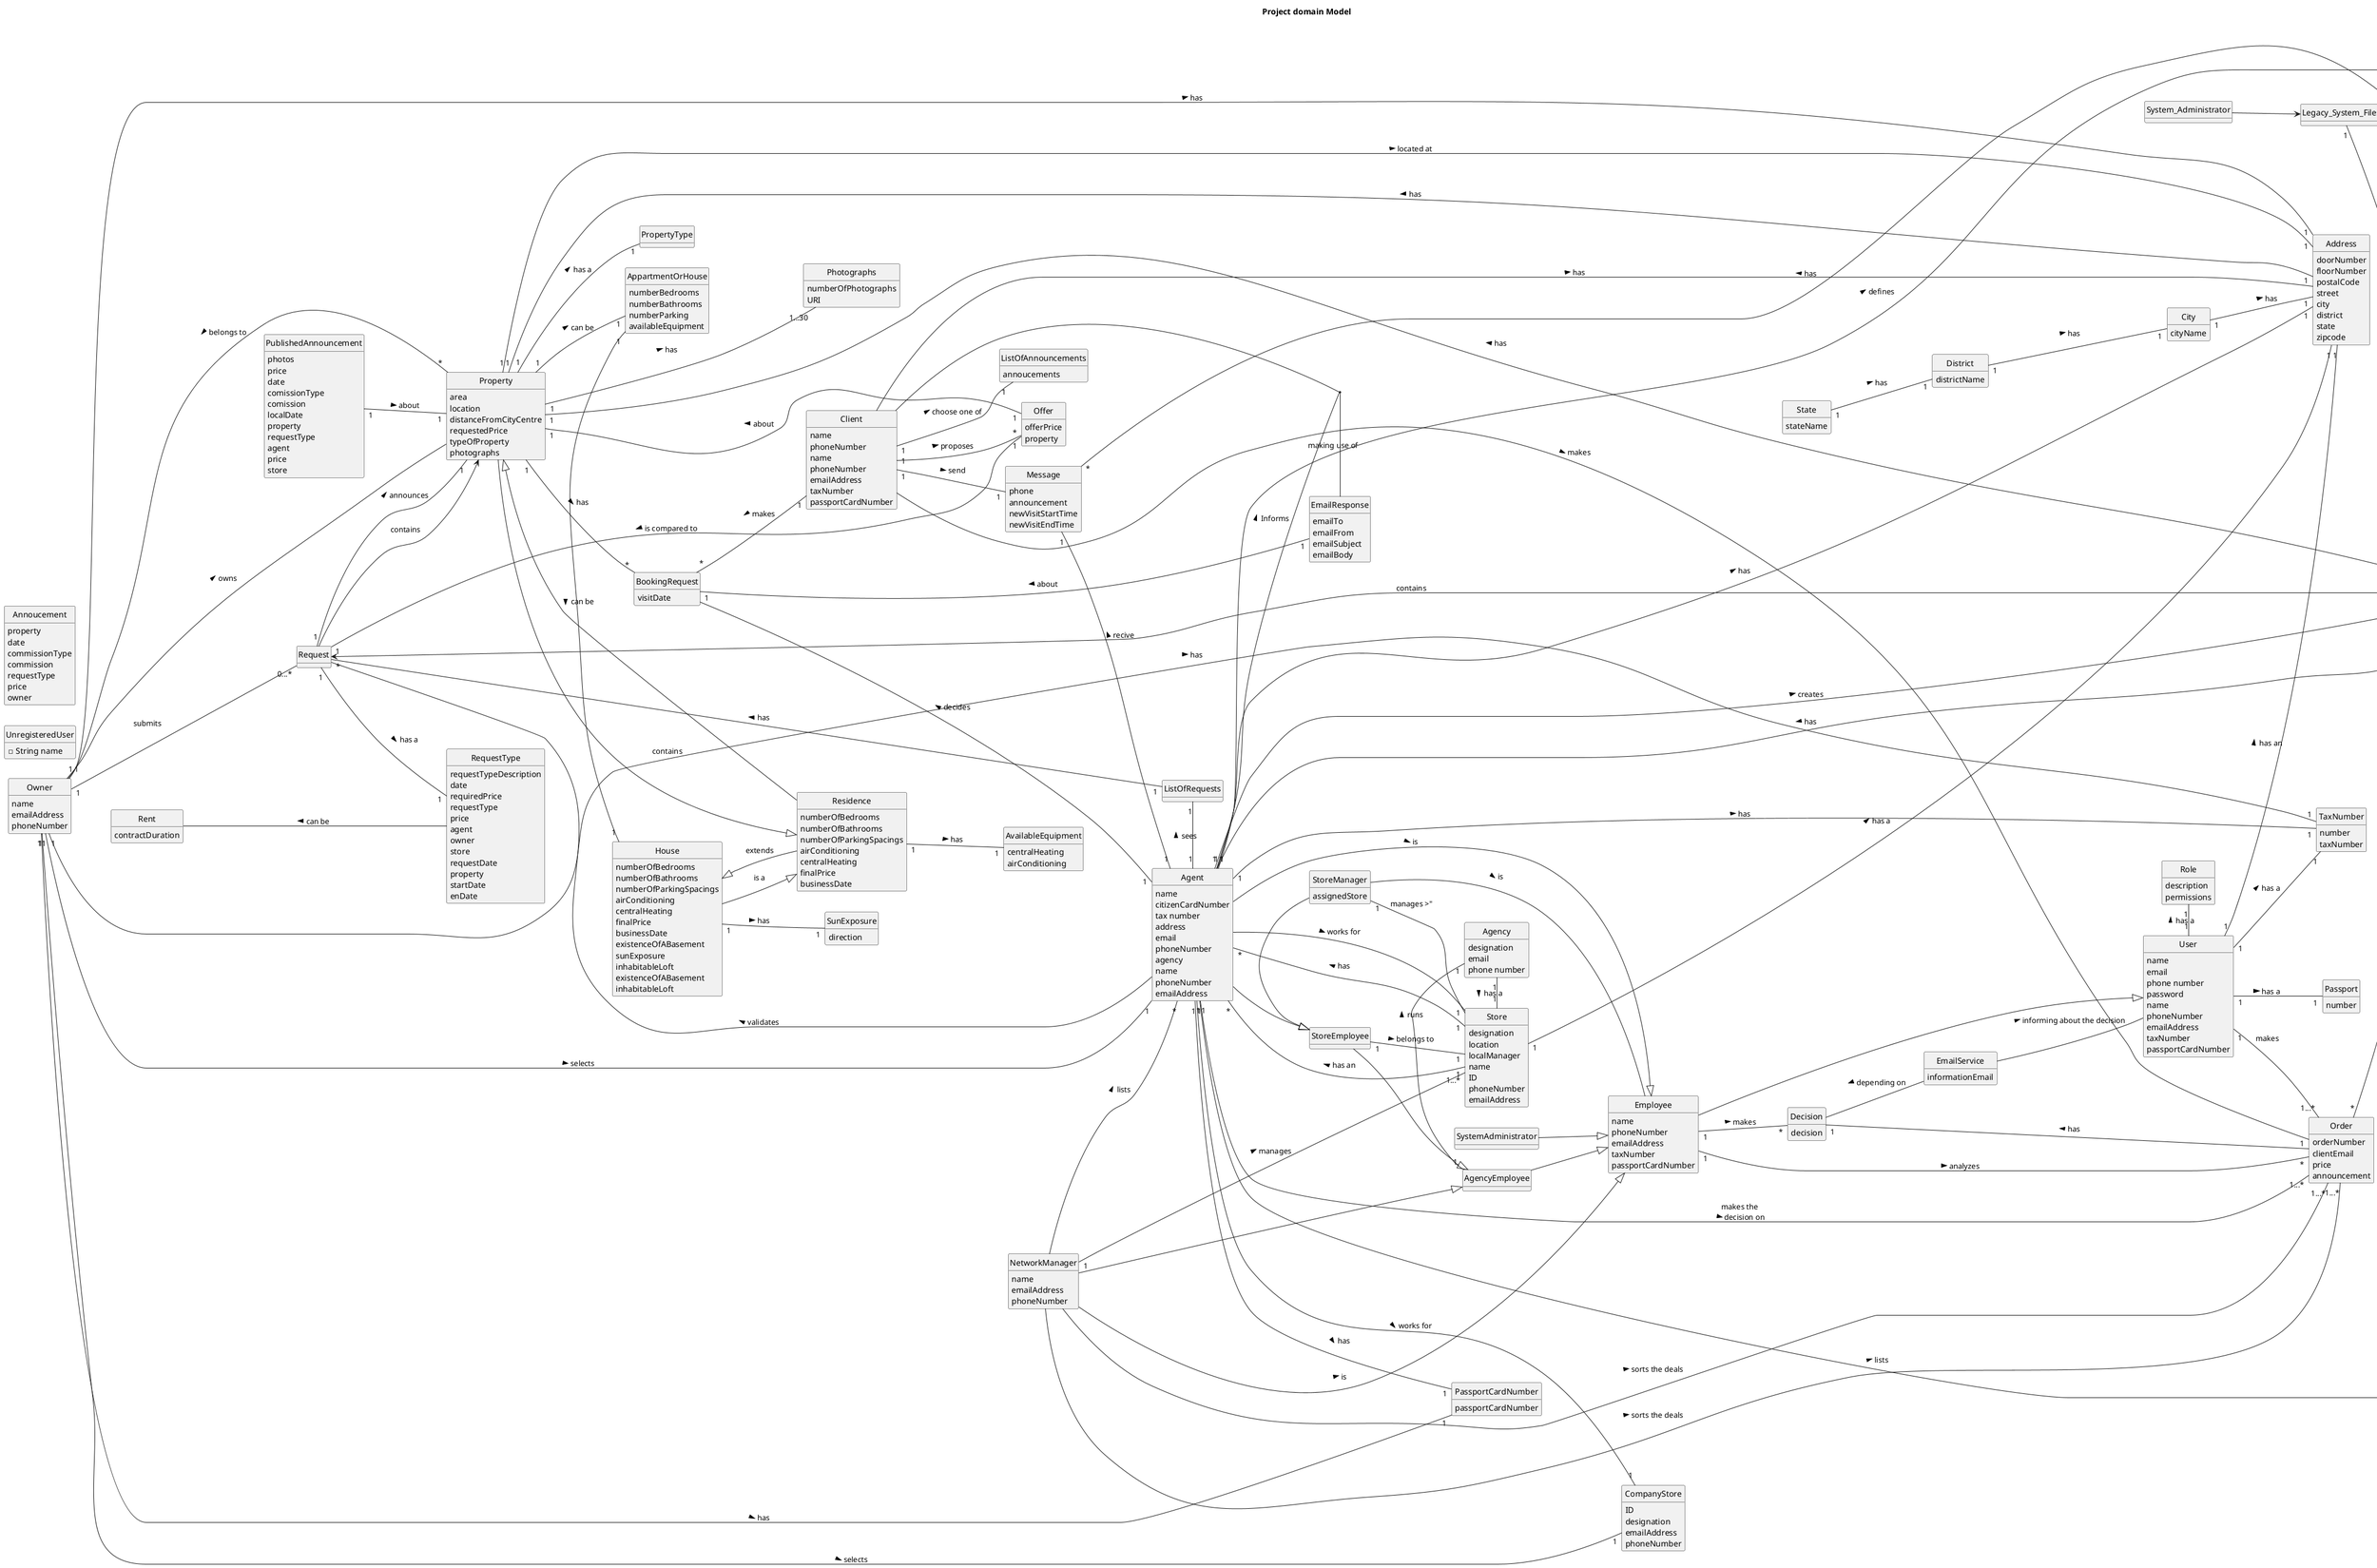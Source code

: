 @startuml
skinparam monochrome true
skinparam packageStyle rectangle
skinparam shadowing false

left to right direction

hide circle
hide methods

title Project domain Model



class PublishedAnnouncement {
photos
price
date
comissionType
comission
localDate
property
requestType
agent
price
store
}



class AvailableEquipment {
centralHeating
airConditioning
}

class Store {
    designation
    location
    localManager
    name
    ID
    phoneNumber
    emailAddress
}

class Agent {
    name
    citizenCardNumber
    tax number
    address
    email
    phoneNumber
    agency
}

class Property {
    area
    location
    distanceFromCityCentre
    requestedPrice
    typeOfProperty
    photographs
}



class Comission {
    fixed
    percentage
}

class User {
name
email
phone number
password
}
class Passport {
number
}
class TaxNumber {
number
}


class Agency {
designation
email
phone number
}


class Role {
description
permissions
}
class SystemAdministrator {
}
class StoreManager {
}

class StoreEmployee {
}

class AgencyEmployee {
}

class Owner{
name
emailAddress
phoneNumber
}


class CompanyStore{
ID
designation
emailAddress
phoneNumber
}

class Address{
doorNumber
floorNumber
postalCode
street
city
district
state
zipcode
}


class Photographs{
numberOfPhotographs
URI
}

class TaxNumber{
taxNumber
}


class SunExposure{
direction
}


class PassportCardNumber{
passportCardNumber
}

class District{
districtName
}



class City{
cityName
}

class Comission{
percentage
}

class Rent{
contractDuration
}

class RequestType{
requestTypeDescription
date
requiredPrice
requestType
price
agent
owner
store
requestDate
property
startDate
enDate
}




class State {
    stateName
}



class UnregisteredUser{
-String name

}


class AppartmentOrHouse {
    numberBedrooms
    numberBathrooms
    numberParking
    availableEquipment
}





class Client{
name
phoneNumber
}


class ListOfAnnouncements{
annoucements
}


class Message{
 phone
 announcement
 newVisitStartTime
 newVisitEndTime
}




class Offer {
    offerPrice
    property
}


class Employee{
name
phoneNumber
emailAddress
taxNumber
passportCardNumber
}

class Decision{
decision
}

class Order{
orderNumber
clientEmail
price
announcement
}


class User{
name
phoneNumber
emailAddress
taxNumber
passportCardNumber
}



class EmailService{
informationEmail
}






class Residence{
numberOfBedrooms
numberOfBathrooms
numberOfParkingSpacings
airConditioning
centralHeating
finalPrice
businessDate
}

class House{
numberOfBedrooms
numberOfBathrooms
numberOfParkingSpacings
airConditioning
centralHeating
finalPrice
businessDate
existenceOfABasement
sunExposure
inhabitableLoft
}

class Legacy_System_Files {
}


class StoreManager{
assignedStore
}


class NetworkManager{
name
emailAddress
phoneNumber
}


class VisitRequest{
date
timeSlot
}



class Annoucement{
property
date
commissionType
commission
requestType
price
owner
}


class EmailResponse {
    emailTo
    emailFrom
    emailSubject
    emailBody
}

class Agent {
    name
    phoneNumber
    emailAddress
}



class Client {
      name
      phoneNumber
      emailAddress
      taxNumber
      passportCardNumber
}


class BookingRequest {
    visitDate

}



class Announcement{
comissionType
comission
date
}

class Client{
}





class NetworkManager{
}



class Client{
}






class NetworkManager{
}



class Client{
}


class House{
existenceOfABasement
inhabitableLoft
}





City "1" -- "1" Address : has >

State "1" -- "1" District : has >

District "1" -- "1" City : has >

PublishedAnnouncement "1" -- "1" Property : about >

Residence "1" -- "1" AvailableEquipment : has >

House "1" -- "1" SunExposure : has >
House --|> Residence : is a


Residence --|> House : extends


Property <|-- Residence
Property "1" -- "1" Address : located at >

Store "1" -- "*" Agent : has >
Store "1" -- "1" Address: has a >




Owner "1" --- "1" PassportCardNumber : has >
Owner "1" --- "1" TaxNumber : has >
Owner "1" -- "1" CompanyStore : selects >
Owner "1" --- "1" Address : has >
Owner "1" ---"0...*" Request : submits
Owner "1" ---"1" Agent : selects >
Owner --- Property : owns >
Owner "1" -- "*" Property : belongs to <


Announcement "1" - "1" Property : has >
Announcement "1" -- "1" Comission : has >
Announcement --> Request : contains
Announcement "1"--"1" Agent : has >
Announcement "1"--"1" VisitRequest : has <







Property "1" -- "1" AppartmentOrHouse : can be >
Property "1" -- "1" PropertyType : has a >
Property "1" --- "1...30" Photographs : has >
Property --|> Residence : contains

Request --> Property : contains
Property "1" -- "*" BookingRequest: has >
Address "1" -- "1" Property: has >






AppartmentOrHouse "1" - "1" House : can be >


Agent "1" - "1" Comission : defines >
Agent "1" -- "*" Announcement : creates >
Agent  --|>   StoreEmployee
Agent "*" -left- "1" Store : has an <
Agent "1" ---- "1" CompanyStore : works for >
Agent "1" --- "1" Address : has >
Agent "1" --- "1" PassportCardNumber : has >
Agent "1" --- "1" TaxNumber : has >
Agent --- Request : validates >
Agent "1" - "1" ListOfRequests : sees >
Agent "1" -- "*" VisitRequest : lists >
Agent -- Client: Informs >
(Agent, Client) -- EmailResponse: making use of
Agent "1" -- BookingRequest: decides >
Agent ---|> Employee : is >
Agent "1" -- "1...*" Order : makes the \ndecision on  >
Agent -- Store : works for >



BookingRequest "*" -- "1" Client: makes <




VisitRequest "1"--"*" Message : has >


User "1" -- "1" Passport: has a >
User "1" -- "1" TaxNumber: has a >
User "1" -- "1" Address: has an >
User "1" -left- "1" Role: has a >
User "1" -- "1...*" Order : makes


Agency "1" -right- "1" Store: has a >

SystemAdministrator  --|> Employee

StoreManager  --left|> StoreEmployee
StoreManager "1" -- "1" Store : manages >"
StoreManager -- Employee : is >



AgencyEmployee "1" -left- "1" Agency: runs >
AgencyEmployee --|> Employee


StoreEmployee "1" -right- "1" Store: belongs to >
StoreEmployee --|> AgencyEmployee

NetworkManager --|> AgencyEmployee
NetworkManager -- "*" Agent : lists >
NetworkManager --- "1...*" Order : sorts the deals >
NetworkManager --|> Employee : is >
NetworkManager "1" --- "1...*" Store : manages >
NetworkManager --- "1...*" Order : sorts the deals >





Employee --|> User
Employee "1" -- "*" Decision : makes >
Employee "1" --"*" Order : analyzes >



Request "1" -- "1" RequestType : has a >
Request "1" -- "1" Property : announces >
ListOfRequests "1" -- "*" Request : has >

Rent --- RequestType : can be <

Client "1" -- "1" ListOfAnnouncements : choose one of >
Client "1" -- "1" Message : send >
Client "1" -- "*" Offer : proposes >
Client -- Order : makes >
Client -- Address : has >


Message "1" -- "1" Agent : recive <

Offer "1" -up- "1" Request : is compared to >
Offer "1" -- "1" Property : about >

Order "*" -- "1" Announcement : > on



Decision "1" -- "1" Order : has <
Decision -- EmailService : depending on <

EmailService -- User : informing about the decision >
EmailResponse "1" -- "1" BookingRequest: about >


System_Administrator --> Legacy_System_Files

Legacy_System_Files "1" --> "0...*" Announcement : contains
















@enduml
